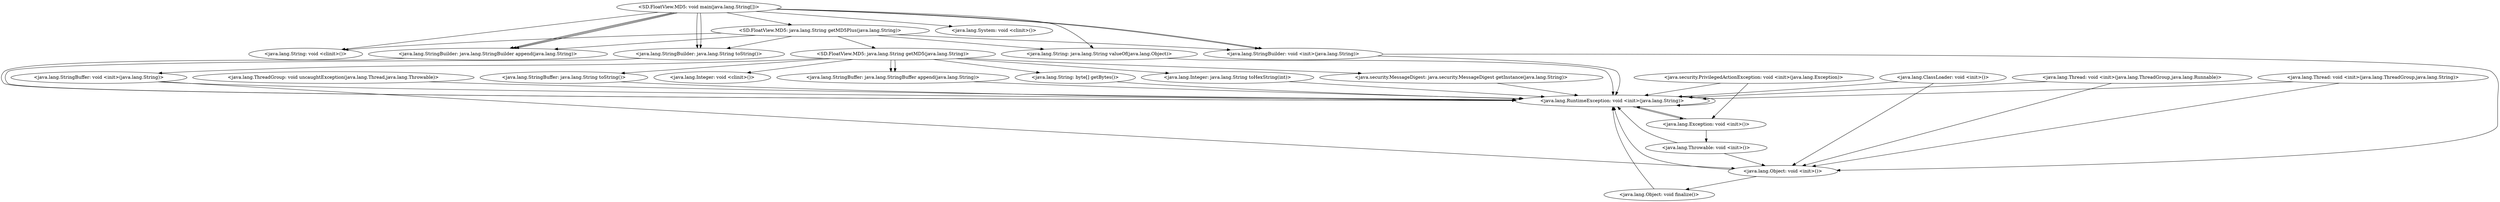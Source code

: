 digraph CallGraph {
"<SD.FloatView.MD5: void main(java.lang.String[])>" -> "<java.lang.String: void <clinit>()>";
"<SD.FloatView.MD5: void main(java.lang.String[])>" -> "<java.lang.StringBuilder: void <init>(java.lang.String)>";
"<SD.FloatView.MD5: void main(java.lang.String[])>" -> "<SD.FloatView.MD5: java.lang.String getMD5Plus(java.lang.String)>";
"<SD.FloatView.MD5: void main(java.lang.String[])>" -> "<java.lang.StringBuilder: void <init>(java.lang.String)>";
"<SD.FloatView.MD5: void main(java.lang.String[])>" -> "<java.lang.String: java.lang.String valueOf(java.lang.Object)>";
"<SD.FloatView.MD5: void main(java.lang.String[])>" -> "<java.lang.System: void <clinit>()>";
"<java.lang.ThreadGroup: void uncaughtException(java.lang.Thread,java.lang.Throwable)>" -> "<java.lang.RuntimeException: void <init>(java.lang.String)>";
"<java.lang.ClassLoader: void <init>()>" -> "<java.lang.Object: void <init>()>";
"<java.lang.ClassLoader: void <init>()>" -> "<java.lang.RuntimeException: void <init>(java.lang.String)>";
"<java.security.PrivilegedActionException: void <init>(java.lang.Exception)>" -> "<java.lang.Exception: void <init>()>";
"<java.security.PrivilegedActionException: void <init>(java.lang.Exception)>" -> "<java.lang.RuntimeException: void <init>(java.lang.String)>";
"<java.lang.Thread: void <init>(java.lang.ThreadGroup,java.lang.Runnable)>" -> "<java.lang.Object: void <init>()>";
"<java.lang.Thread: void <init>(java.lang.ThreadGroup,java.lang.Runnable)>" -> "<java.lang.RuntimeException: void <init>(java.lang.String)>";
"<java.lang.Thread: void <init>(java.lang.ThreadGroup,java.lang.String)>" -> "<java.lang.Object: void <init>()>";
"<java.lang.Thread: void <init>(java.lang.ThreadGroup,java.lang.String)>" -> "<java.lang.RuntimeException: void <init>(java.lang.String)>";
"<java.lang.StringBuilder: void <init>(java.lang.String)>" -> "<java.lang.Object: void <init>()>";
"<java.lang.StringBuilder: void <init>(java.lang.String)>" -> "<java.lang.RuntimeException: void <init>(java.lang.String)>";
"<SD.FloatView.MD5: java.lang.String getMD5Plus(java.lang.String)>" -> "<java.lang.String: void <clinit>()>";
"<SD.FloatView.MD5: java.lang.String getMD5Plus(java.lang.String)>" -> "<SD.FloatView.MD5: java.lang.String getMD5(java.lang.String)>";
"<SD.FloatView.MD5: java.lang.String getMD5Plus(java.lang.String)>" -> "<java.lang.StringBuilder: void <init>(java.lang.String)>";
"<SD.FloatView.MD5: java.lang.String getMD5Plus(java.lang.String)>" -> "<java.lang.String: java.lang.String valueOf(java.lang.Object)>";
"<java.lang.String: java.lang.String valueOf(java.lang.Object)>" -> "<java.lang.RuntimeException: void <init>(java.lang.String)>";
"<java.lang.RuntimeException: void <init>(java.lang.String)>" -> "<java.lang.Exception: void <init>()>";
"<java.lang.RuntimeException: void <init>(java.lang.String)>" -> "<java.lang.RuntimeException: void <init>(java.lang.String)>";
"<java.lang.Object: void <init>()>" -> "<java.lang.Object: void finalize()>";
"<java.lang.Object: void <init>()>" -> "<java.lang.RuntimeException: void <init>(java.lang.String)>";
"<java.lang.Exception: void <init>()>" -> "<java.lang.Throwable: void <init>()>";
"<java.lang.Exception: void <init>()>" -> "<java.lang.RuntimeException: void <init>(java.lang.String)>";
"<SD.FloatView.MD5: java.lang.String getMD5(java.lang.String)>" -> "<java.lang.Integer: void <clinit>()>";
"<SD.FloatView.MD5: java.lang.String getMD5(java.lang.String)>" -> "<java.lang.Integer: java.lang.String toHexString(int)>";
"<SD.FloatView.MD5: java.lang.String getMD5(java.lang.String)>" -> "<java.lang.StringBuffer: void <init>(java.lang.String)>";
"<SD.FloatView.MD5: java.lang.String getMD5(java.lang.String)>" -> "<java.security.MessageDigest: java.security.MessageDigest getInstance(java.lang.String)>";
"<java.lang.Object: void finalize()>" -> "<java.lang.RuntimeException: void <init>(java.lang.String)>";
"<java.lang.Throwable: void <init>()>" -> "<java.lang.Object: void <init>()>";
"<java.lang.Throwable: void <init>()>" -> "<java.lang.RuntimeException: void <init>(java.lang.String)>";
"<java.lang.Integer: java.lang.String toHexString(int)>" -> "<java.lang.RuntimeException: void <init>(java.lang.String)>";
"<java.lang.StringBuffer: void <init>(java.lang.String)>" -> "<java.lang.Object: void <init>()>";
"<java.lang.StringBuffer: void <init>(java.lang.String)>" -> "<java.lang.RuntimeException: void <init>(java.lang.String)>";
"<java.security.MessageDigest: java.security.MessageDigest getInstance(java.lang.String)>" -> "<java.lang.RuntimeException: void <init>(java.lang.String)>";
"<SD.FloatView.MD5: java.lang.String getMD5(java.lang.String)>" -> "<java.lang.StringBuffer: java.lang.String toString()>";
"<SD.FloatView.MD5: java.lang.String getMD5(java.lang.String)>" -> "<java.lang.StringBuffer: java.lang.StringBuffer append(java.lang.String)>";
"<SD.FloatView.MD5: java.lang.String getMD5(java.lang.String)>" -> "<java.lang.StringBuffer: java.lang.StringBuffer append(java.lang.String)>";
"<java.lang.StringBuffer: java.lang.String toString()>" -> "<java.lang.RuntimeException: void <init>(java.lang.String)>";
"<java.lang.StringBuffer: java.lang.StringBuffer append(java.lang.String)>" -> "<java.lang.RuntimeException: void <init>(java.lang.String)>";
"<SD.FloatView.MD5: java.lang.String getMD5Plus(java.lang.String)>" -> "<java.lang.StringBuilder: java.lang.StringBuilder append(java.lang.String)>";
"<SD.FloatView.MD5: java.lang.String getMD5Plus(java.lang.String)>" -> "<java.lang.StringBuilder: java.lang.String toString()>";
"<java.lang.StringBuilder: java.lang.StringBuilder append(java.lang.String)>" -> "<java.lang.RuntimeException: void <init>(java.lang.String)>";
"<java.lang.StringBuilder: java.lang.String toString()>" -> "<java.lang.RuntimeException: void <init>(java.lang.String)>";
"<SD.FloatView.MD5: java.lang.String getMD5(java.lang.String)>" -> "<java.lang.String: byte[] getBytes()>";
"<java.lang.String: byte[] getBytes()>" -> "<java.lang.RuntimeException: void <init>(java.lang.String)>";
"<SD.FloatView.MD5: void main(java.lang.String[])>" -> "<java.lang.StringBuilder: java.lang.StringBuilder append(java.lang.String)>";
"<SD.FloatView.MD5: void main(java.lang.String[])>" -> "<java.lang.StringBuilder: java.lang.StringBuilder append(java.lang.String)>";
"<SD.FloatView.MD5: void main(java.lang.String[])>" -> "<java.lang.StringBuilder: java.lang.String toString()>";
"<SD.FloatView.MD5: void main(java.lang.String[])>" -> "<java.lang.StringBuilder: java.lang.StringBuilder append(java.lang.String)>";
"<SD.FloatView.MD5: void main(java.lang.String[])>" -> "<java.lang.StringBuilder: java.lang.String toString()>";
}
